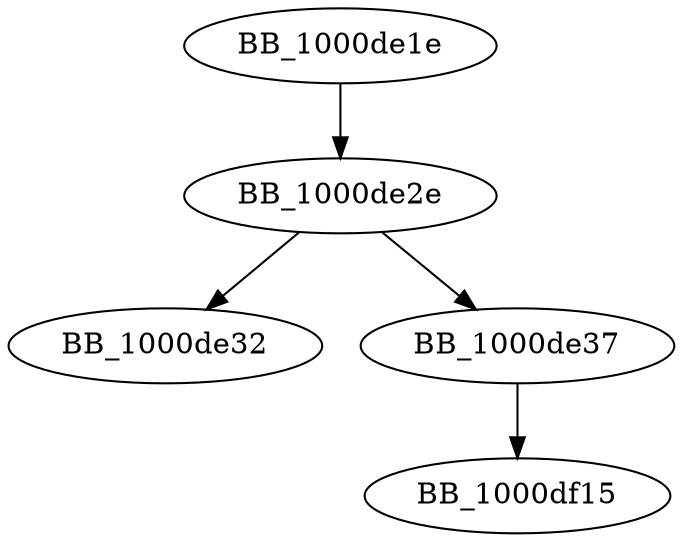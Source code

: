 DiGraph ___report_gsfailure{
BB_1000de1e->BB_1000de2e
BB_1000de2e->BB_1000de32
BB_1000de2e->BB_1000de37
BB_1000de37->BB_1000df15
}
